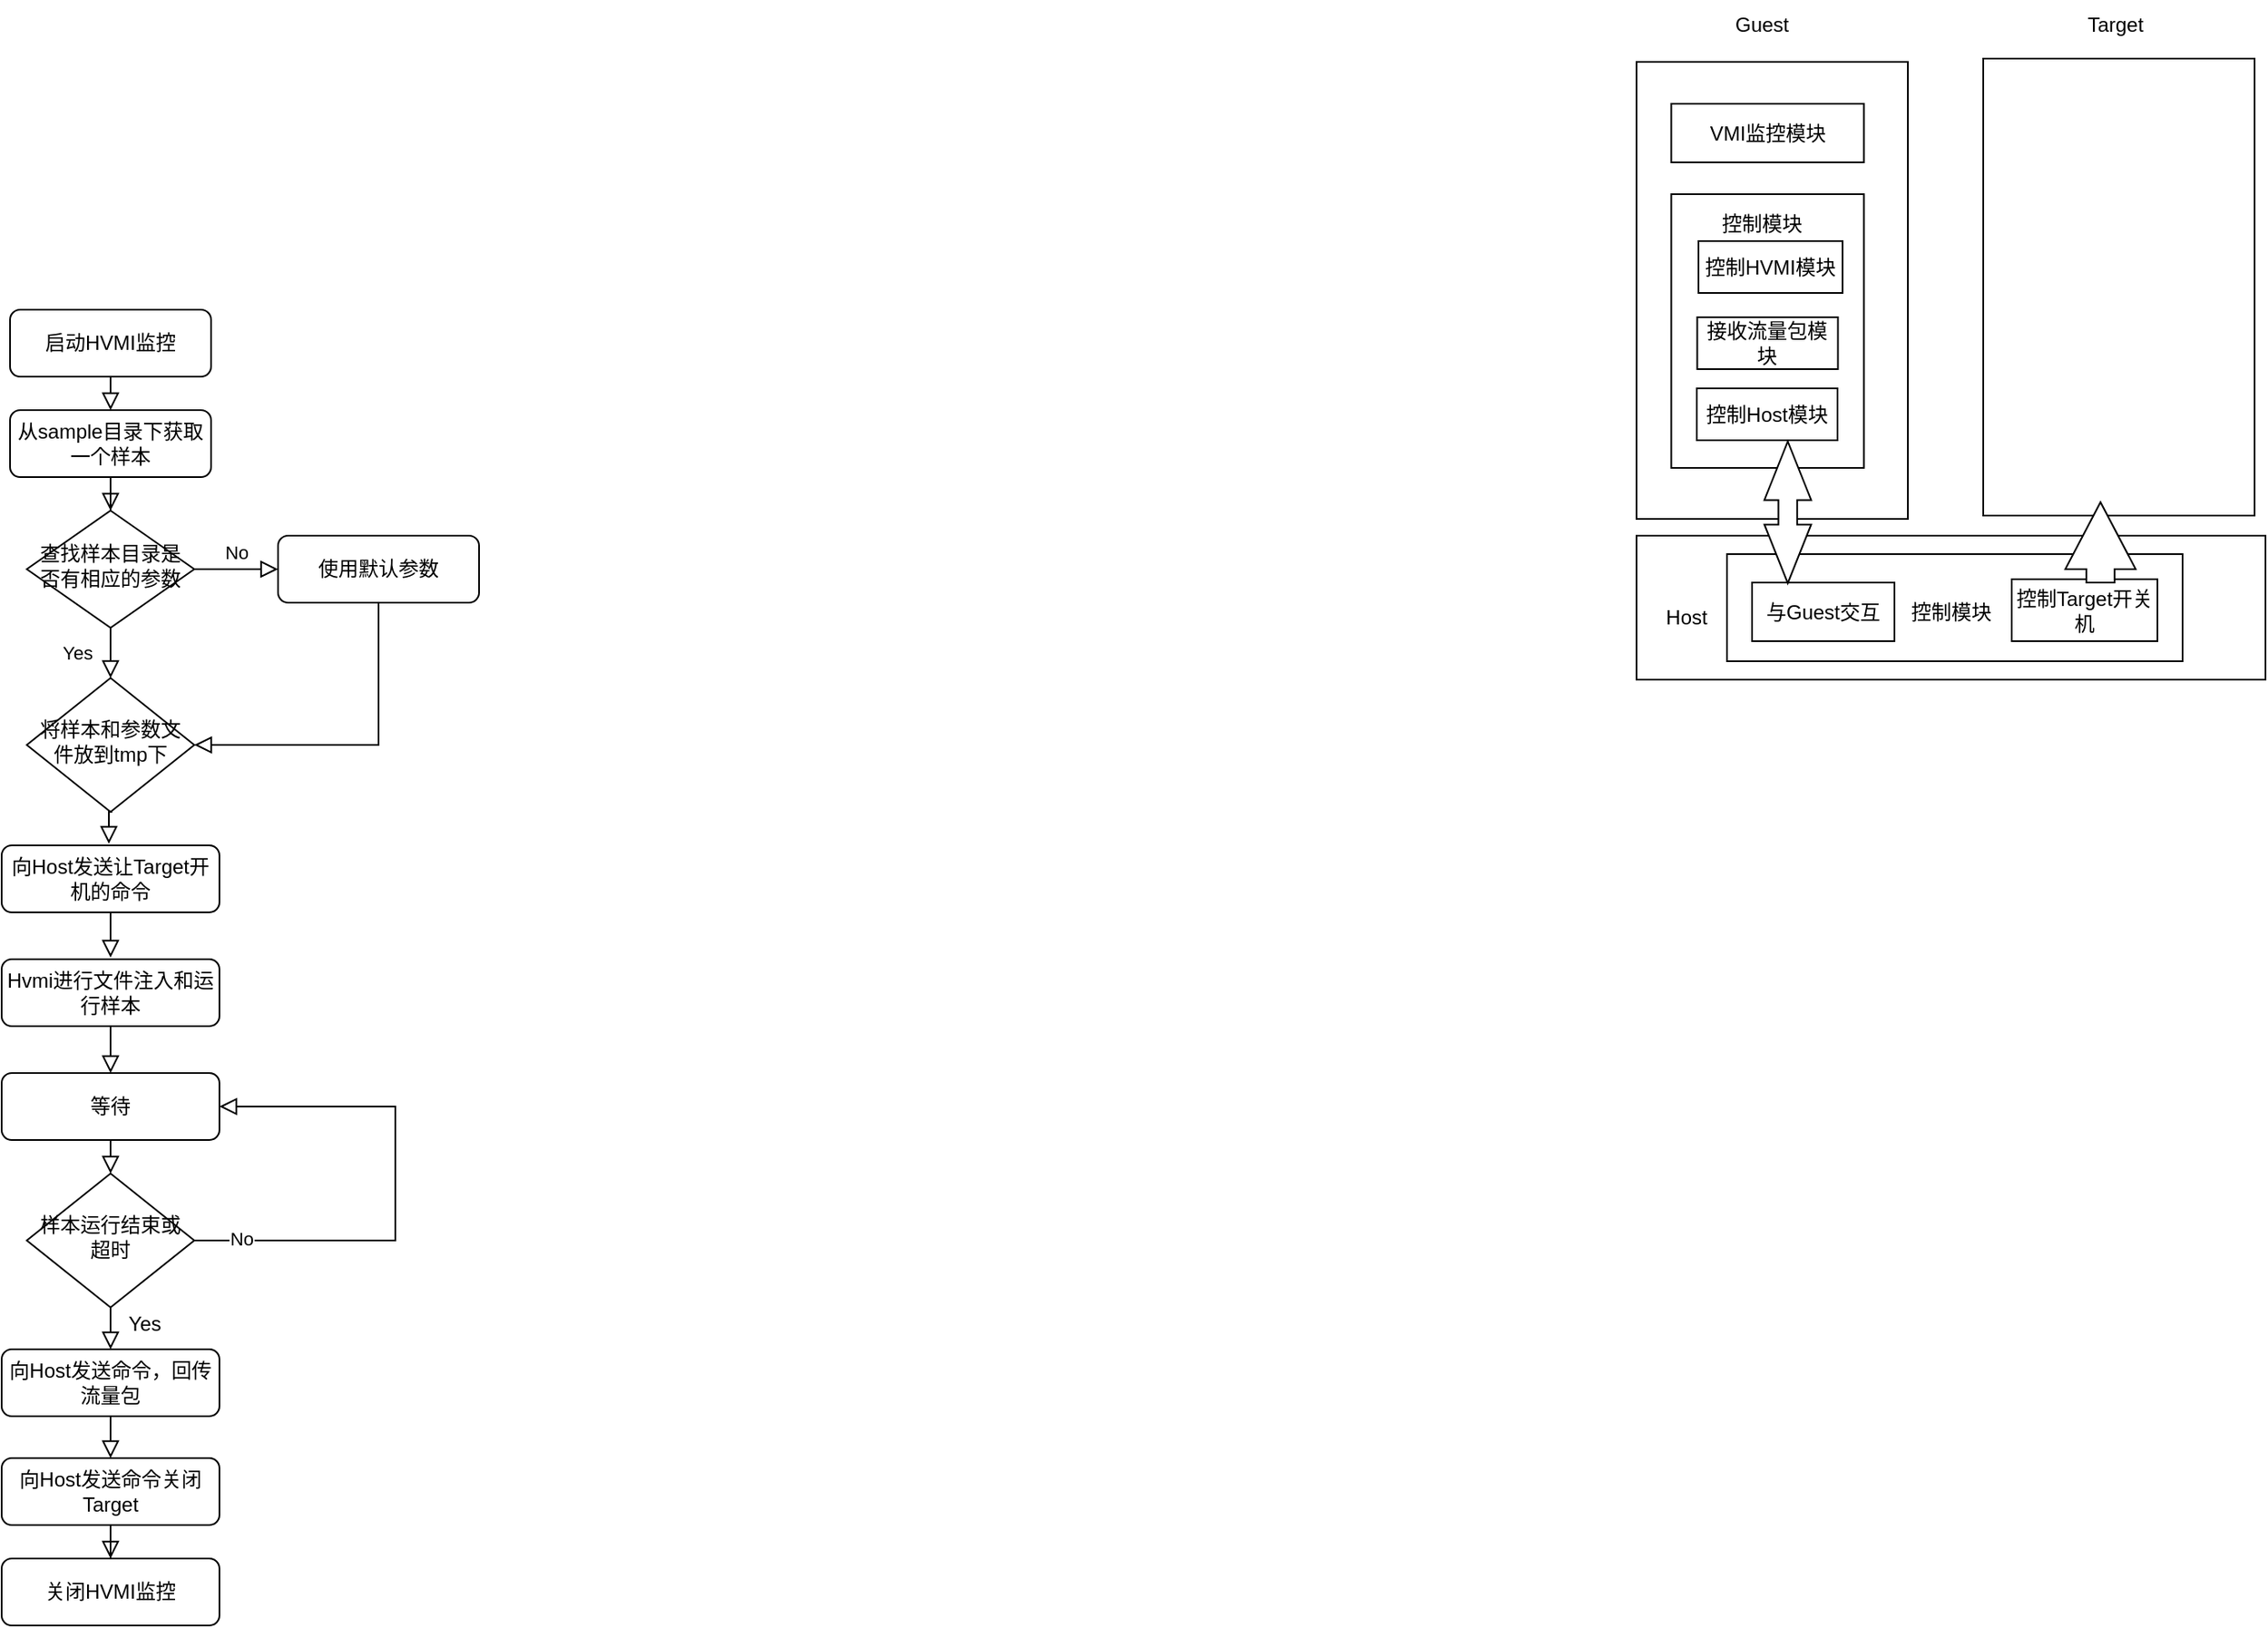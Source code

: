 <mxfile version="20.5.1" type="github" pages="2">
  <diagram id="C5RBs43oDa-KdzZeNtuy" name="Page-1">
    <mxGraphModel dx="441" dy="780" grid="0" gridSize="10" guides="1" tooltips="1" connect="1" arrows="1" fold="1" page="1" pageScale="1" pageWidth="827" pageHeight="1169" math="0" shadow="0">
      <root>
        <mxCell id="WIyWlLk6GJQsqaUBKTNV-0" />
        <mxCell id="WIyWlLk6GJQsqaUBKTNV-1" parent="WIyWlLk6GJQsqaUBKTNV-0" />
        <mxCell id="WIyWlLk6GJQsqaUBKTNV-2" value="" style="rounded=0;html=1;jettySize=auto;orthogonalLoop=1;fontSize=11;endArrow=block;endFill=0;endSize=8;strokeWidth=1;shadow=0;labelBackgroundColor=none;edgeStyle=orthogonalEdgeStyle;exitX=0.5;exitY=1;exitDx=0;exitDy=0;" parent="WIyWlLk6GJQsqaUBKTNV-1" source="L5bjJk7ckYGiC62Blhyu-32" target="WIyWlLk6GJQsqaUBKTNV-6" edge="1">
          <mxGeometry relative="1" as="geometry">
            <mxPoint x="255" y="440" as="sourcePoint" />
          </mxGeometry>
        </mxCell>
        <mxCell id="WIyWlLk6GJQsqaUBKTNV-3" value="启动HVMI监控" style="rounded=1;whiteSpace=wrap;html=1;fontSize=12;glass=0;strokeWidth=1;shadow=0;" parent="WIyWlLk6GJQsqaUBKTNV-1" vertex="1">
          <mxGeometry x="195" y="360" width="120" height="40" as="geometry" />
        </mxCell>
        <mxCell id="WIyWlLk6GJQsqaUBKTNV-4" value="Yes" style="rounded=0;html=1;jettySize=auto;orthogonalLoop=1;fontSize=11;endArrow=block;endFill=0;endSize=8;strokeWidth=1;shadow=0;labelBackgroundColor=none;edgeStyle=orthogonalEdgeStyle;" parent="WIyWlLk6GJQsqaUBKTNV-1" source="WIyWlLk6GJQsqaUBKTNV-6" target="WIyWlLk6GJQsqaUBKTNV-10" edge="1">
          <mxGeometry y="20" relative="1" as="geometry">
            <mxPoint as="offset" />
          </mxGeometry>
        </mxCell>
        <mxCell id="WIyWlLk6GJQsqaUBKTNV-5" value="No" style="edgeStyle=orthogonalEdgeStyle;rounded=0;html=1;jettySize=auto;orthogonalLoop=1;fontSize=11;endArrow=block;endFill=0;endSize=8;strokeWidth=1;shadow=0;labelBackgroundColor=none;" parent="WIyWlLk6GJQsqaUBKTNV-1" source="WIyWlLk6GJQsqaUBKTNV-6" target="WIyWlLk6GJQsqaUBKTNV-7" edge="1">
          <mxGeometry y="10" relative="1" as="geometry">
            <mxPoint as="offset" />
          </mxGeometry>
        </mxCell>
        <mxCell id="WIyWlLk6GJQsqaUBKTNV-6" value="查找样本目录是否有相应的参数" style="rhombus;whiteSpace=wrap;html=1;shadow=0;fontFamily=Helvetica;fontSize=12;align=center;strokeWidth=1;spacing=6;spacingTop=-4;" parent="WIyWlLk6GJQsqaUBKTNV-1" vertex="1">
          <mxGeometry x="205" y="480" width="100" height="70" as="geometry" />
        </mxCell>
        <mxCell id="WIyWlLk6GJQsqaUBKTNV-7" value="使用默认参数" style="rounded=1;whiteSpace=wrap;html=1;fontSize=12;glass=0;strokeWidth=1;shadow=0;" parent="WIyWlLk6GJQsqaUBKTNV-1" vertex="1">
          <mxGeometry x="355" y="495" width="120" height="40" as="geometry" />
        </mxCell>
        <mxCell id="WIyWlLk6GJQsqaUBKTNV-10" value="将样本和参数文件放到tmp下" style="rhombus;whiteSpace=wrap;html=1;shadow=0;fontFamily=Helvetica;fontSize=12;align=center;strokeWidth=1;spacing=6;spacingTop=-4;" parent="WIyWlLk6GJQsqaUBKTNV-1" vertex="1">
          <mxGeometry x="205" y="580" width="100" height="80" as="geometry" />
        </mxCell>
        <mxCell id="WIyWlLk6GJQsqaUBKTNV-11" value="向Host发送让Target开机的命令" style="rounded=1;whiteSpace=wrap;html=1;fontSize=12;glass=0;strokeWidth=1;shadow=0;" parent="WIyWlLk6GJQsqaUBKTNV-1" vertex="1">
          <mxGeometry x="190" y="680" width="130" height="40" as="geometry" />
        </mxCell>
        <mxCell id="L5bjJk7ckYGiC62Blhyu-9" value="" style="rounded=0;html=1;jettySize=auto;orthogonalLoop=1;fontSize=11;endArrow=block;endFill=0;endSize=8;strokeWidth=1;shadow=0;labelBackgroundColor=none;edgeStyle=orthogonalEdgeStyle;exitX=0.5;exitY=1;exitDx=0;exitDy=0;entryX=1;entryY=0.5;entryDx=0;entryDy=0;" parent="WIyWlLk6GJQsqaUBKTNV-1" source="WIyWlLk6GJQsqaUBKTNV-7" target="WIyWlLk6GJQsqaUBKTNV-10" edge="1">
          <mxGeometry relative="1" as="geometry">
            <mxPoint x="265" y="440" as="sourcePoint" />
            <mxPoint x="255" y="570" as="targetPoint" />
            <Array as="points">
              <mxPoint x="415" y="620" />
            </Array>
          </mxGeometry>
        </mxCell>
        <mxCell id="L5bjJk7ckYGiC62Blhyu-11" value="" style="rounded=0;html=1;jettySize=auto;orthogonalLoop=1;fontSize=11;endArrow=block;endFill=0;endSize=8;strokeWidth=1;shadow=0;labelBackgroundColor=none;edgeStyle=orthogonalEdgeStyle;exitX=0.5;exitY=1;exitDx=0;exitDy=0;entryX=0.5;entryY=0;entryDx=0;entryDy=0;" parent="WIyWlLk6GJQsqaUBKTNV-1" source="WIyWlLk6GJQsqaUBKTNV-3" target="L5bjJk7ckYGiC62Blhyu-32" edge="1">
          <mxGeometry relative="1" as="geometry">
            <mxPoint x="265" y="507" as="sourcePoint" />
            <mxPoint x="255" y="417" as="targetPoint" />
          </mxGeometry>
        </mxCell>
        <mxCell id="L5bjJk7ckYGiC62Blhyu-18" value="等待" style="rounded=1;whiteSpace=wrap;html=1;fontSize=12;glass=0;strokeWidth=1;shadow=0;" parent="WIyWlLk6GJQsqaUBKTNV-1" vertex="1">
          <mxGeometry x="190" y="816" width="130" height="40" as="geometry" />
        </mxCell>
        <mxCell id="L5bjJk7ckYGiC62Blhyu-19" value="样本运行结束或超时" style="rhombus;whiteSpace=wrap;html=1;shadow=0;fontFamily=Helvetica;fontSize=12;align=center;strokeWidth=1;spacing=6;spacingTop=-4;" parent="WIyWlLk6GJQsqaUBKTNV-1" vertex="1">
          <mxGeometry x="205" y="876" width="100" height="80" as="geometry" />
        </mxCell>
        <mxCell id="L5bjJk7ckYGiC62Blhyu-23" value="" style="rounded=0;html=1;jettySize=auto;orthogonalLoop=1;fontSize=11;endArrow=block;endFill=0;endSize=8;strokeWidth=1;shadow=0;labelBackgroundColor=none;edgeStyle=orthogonalEdgeStyle;entryX=0.5;entryY=0;entryDx=0;entryDy=0;" parent="WIyWlLk6GJQsqaUBKTNV-1" target="L5bjJk7ckYGiC62Blhyu-19" edge="1">
          <mxGeometry relative="1" as="geometry">
            <mxPoint x="255" y="856" as="sourcePoint" />
            <mxPoint x="265" y="826" as="targetPoint" />
          </mxGeometry>
        </mxCell>
        <mxCell id="L5bjJk7ckYGiC62Blhyu-24" value="向Host发送命令，回传流量包" style="rounded=1;whiteSpace=wrap;html=1;fontSize=12;glass=0;strokeWidth=1;shadow=0;" parent="WIyWlLk6GJQsqaUBKTNV-1" vertex="1">
          <mxGeometry x="190" y="981" width="130" height="40" as="geometry" />
        </mxCell>
        <mxCell id="L5bjJk7ckYGiC62Blhyu-26" value="" style="rounded=0;html=1;jettySize=auto;orthogonalLoop=1;fontSize=11;endArrow=block;endFill=0;endSize=8;strokeWidth=1;shadow=0;labelBackgroundColor=none;edgeStyle=orthogonalEdgeStyle;entryX=0.5;entryY=0;entryDx=0;entryDy=0;exitX=0.5;exitY=1;exitDx=0;exitDy=0;" parent="WIyWlLk6GJQsqaUBKTNV-1" source="L5bjJk7ckYGiC62Blhyu-19" target="L5bjJk7ckYGiC62Blhyu-24" edge="1">
          <mxGeometry relative="1" as="geometry">
            <mxPoint x="255" y="976" as="sourcePoint" />
            <mxPoint x="265" y="906" as="targetPoint" />
          </mxGeometry>
        </mxCell>
        <mxCell id="L5bjJk7ckYGiC62Blhyu-27" value="Yes" style="text;html=1;align=center;verticalAlign=middle;resizable=0;points=[];autosize=1;strokeColor=none;fillColor=none;" parent="WIyWlLk6GJQsqaUBKTNV-1" vertex="1">
          <mxGeometry x="255" y="951" width="40" height="30" as="geometry" />
        </mxCell>
        <mxCell id="L5bjJk7ckYGiC62Blhyu-28" value="" style="rounded=0;html=1;jettySize=auto;orthogonalLoop=1;fontSize=11;endArrow=block;endFill=0;endSize=8;strokeWidth=1;shadow=0;labelBackgroundColor=none;edgeStyle=orthogonalEdgeStyle;exitX=1;exitY=0.5;exitDx=0;exitDy=0;entryX=1;entryY=0.5;entryDx=0;entryDy=0;" parent="WIyWlLk6GJQsqaUBKTNV-1" source="L5bjJk7ckYGiC62Blhyu-19" target="L5bjJk7ckYGiC62Blhyu-18" edge="1">
          <mxGeometry relative="1" as="geometry">
            <mxPoint x="425" y="561" as="sourcePoint" />
            <mxPoint x="315" y="666" as="targetPoint" />
            <Array as="points">
              <mxPoint x="425" y="916" />
              <mxPoint x="425" y="836" />
            </Array>
          </mxGeometry>
        </mxCell>
        <mxCell id="L5bjJk7ckYGiC62Blhyu-29" value="No" style="edgeLabel;html=1;align=center;verticalAlign=middle;resizable=0;points=[];" parent="L5bjJk7ckYGiC62Blhyu-28" vertex="1" connectable="0">
          <mxGeometry x="-0.82" y="1" relative="1" as="geometry">
            <mxPoint as="offset" />
          </mxGeometry>
        </mxCell>
        <mxCell id="L5bjJk7ckYGiC62Blhyu-32" value="从sample目录下获取一个样本" style="rounded=1;whiteSpace=wrap;html=1;fontSize=12;glass=0;strokeWidth=1;shadow=0;" parent="WIyWlLk6GJQsqaUBKTNV-1" vertex="1">
          <mxGeometry x="195" y="420" width="120" height="40" as="geometry" />
        </mxCell>
        <mxCell id="L5bjJk7ckYGiC62Blhyu-34" value="向Host发送命令关闭Target" style="rounded=1;whiteSpace=wrap;html=1;fontSize=12;glass=0;strokeWidth=1;shadow=0;" parent="WIyWlLk6GJQsqaUBKTNV-1" vertex="1">
          <mxGeometry x="190" y="1046" width="130" height="40" as="geometry" />
        </mxCell>
        <mxCell id="L5bjJk7ckYGiC62Blhyu-37" value="" style="rounded=0;html=1;jettySize=auto;orthogonalLoop=1;fontSize=11;endArrow=block;endFill=0;endSize=8;strokeWidth=1;shadow=0;labelBackgroundColor=none;edgeStyle=orthogonalEdgeStyle;entryX=0.5;entryY=0;entryDx=0;entryDy=0;exitX=0.5;exitY=1;exitDx=0;exitDy=0;" parent="WIyWlLk6GJQsqaUBKTNV-1" source="L5bjJk7ckYGiC62Blhyu-24" target="L5bjJk7ckYGiC62Blhyu-34" edge="1">
          <mxGeometry relative="1" as="geometry">
            <mxPoint x="255" y="1026" as="sourcePoint" />
            <mxPoint x="265" y="886" as="targetPoint" />
          </mxGeometry>
        </mxCell>
        <mxCell id="L5bjJk7ckYGiC62Blhyu-38" value="关闭HVMI监控" style="rounded=1;whiteSpace=wrap;html=1;fontSize=12;glass=0;strokeWidth=1;shadow=0;" parent="WIyWlLk6GJQsqaUBKTNV-1" vertex="1">
          <mxGeometry x="190" y="1106" width="130" height="40" as="geometry" />
        </mxCell>
        <mxCell id="L5bjJk7ckYGiC62Blhyu-39" value="" style="rounded=0;html=1;jettySize=auto;orthogonalLoop=1;fontSize=11;endArrow=block;endFill=0;endSize=8;strokeWidth=1;shadow=0;labelBackgroundColor=none;edgeStyle=orthogonalEdgeStyle;exitX=0.5;exitY=1;exitDx=0;exitDy=0;" parent="WIyWlLk6GJQsqaUBKTNV-1" source="L5bjJk7ckYGiC62Blhyu-34" target="L5bjJk7ckYGiC62Blhyu-38" edge="1">
          <mxGeometry relative="1" as="geometry">
            <mxPoint x="265" y="1031" as="sourcePoint" />
            <mxPoint x="265" y="1056" as="targetPoint" />
          </mxGeometry>
        </mxCell>
        <mxCell id="2C7Q1RRgd2hbF5ToqMca-0" value="" style="rounded=0;whiteSpace=wrap;html=1;" parent="WIyWlLk6GJQsqaUBKTNV-1" vertex="1">
          <mxGeometry x="1166" y="212" width="162" height="273" as="geometry" />
        </mxCell>
        <mxCell id="2C7Q1RRgd2hbF5ToqMca-1" value="" style="rounded=0;whiteSpace=wrap;html=1;" parent="WIyWlLk6GJQsqaUBKTNV-1" vertex="1">
          <mxGeometry x="1373" y="210" width="162" height="273" as="geometry" />
        </mxCell>
        <mxCell id="2C7Q1RRgd2hbF5ToqMca-2" value="VMI监控模块" style="rounded=0;whiteSpace=wrap;html=1;" parent="WIyWlLk6GJQsqaUBKTNV-1" vertex="1">
          <mxGeometry x="1186.75" y="237" width="115" height="35" as="geometry" />
        </mxCell>
        <mxCell id="2C7Q1RRgd2hbF5ToqMca-3" value="" style="rounded=0;whiteSpace=wrap;html=1;" parent="WIyWlLk6GJQsqaUBKTNV-1" vertex="1">
          <mxGeometry x="1186.75" y="291" width="115" height="163.5" as="geometry" />
        </mxCell>
        <mxCell id="2C7Q1RRgd2hbF5ToqMca-9" value="" style="rounded=0;whiteSpace=wrap;html=1;" parent="WIyWlLk6GJQsqaUBKTNV-1" vertex="1">
          <mxGeometry x="1166" y="495" width="375.5" height="86" as="geometry" />
        </mxCell>
        <mxCell id="2C7Q1RRgd2hbF5ToqMca-12" value="Host" style="text;html=1;strokeColor=none;fillColor=none;align=center;verticalAlign=middle;whiteSpace=wrap;rounded=0;" parent="WIyWlLk6GJQsqaUBKTNV-1" vertex="1">
          <mxGeometry x="1166" y="529" width="60" height="30" as="geometry" />
        </mxCell>
        <mxCell id="2C7Q1RRgd2hbF5ToqMca-13" value="Guest" style="text;html=1;strokeColor=none;fillColor=none;align=center;verticalAlign=middle;whiteSpace=wrap;rounded=0;" parent="WIyWlLk6GJQsqaUBKTNV-1" vertex="1">
          <mxGeometry x="1211" y="175" width="60" height="30" as="geometry" />
        </mxCell>
        <mxCell id="2C7Q1RRgd2hbF5ToqMca-14" value="Target" style="text;html=1;strokeColor=none;fillColor=none;align=center;verticalAlign=middle;whiteSpace=wrap;rounded=0;" parent="WIyWlLk6GJQsqaUBKTNV-1" vertex="1">
          <mxGeometry x="1422" y="175" width="60" height="30" as="geometry" />
        </mxCell>
        <mxCell id="2C7Q1RRgd2hbF5ToqMca-22" value="控制模块" style="text;html=1;strokeColor=none;fillColor=none;align=center;verticalAlign=middle;whiteSpace=wrap;rounded=0;" parent="WIyWlLk6GJQsqaUBKTNV-1" vertex="1">
          <mxGeometry x="1211" y="294" width="60" height="30" as="geometry" />
        </mxCell>
        <mxCell id="2C7Q1RRgd2hbF5ToqMca-23" value="控制Host模块" style="rounded=0;whiteSpace=wrap;html=1;" parent="WIyWlLk6GJQsqaUBKTNV-1" vertex="1">
          <mxGeometry x="1202" y="407" width="84" height="31" as="geometry" />
        </mxCell>
        <mxCell id="2C7Q1RRgd2hbF5ToqMca-27" value="接收流量包模块" style="rounded=0;whiteSpace=wrap;html=1;" parent="WIyWlLk6GJQsqaUBKTNV-1" vertex="1">
          <mxGeometry x="1202.25" y="364.5" width="84" height="31" as="geometry" />
        </mxCell>
        <mxCell id="TMDhEuVxAZm5kdIAnyZ5-3" value="" style="rounded=0;html=1;jettySize=auto;orthogonalLoop=1;fontSize=11;endArrow=block;endFill=0;endSize=8;strokeWidth=1;shadow=0;labelBackgroundColor=none;edgeStyle=orthogonalEdgeStyle;entryX=0.5;entryY=0;entryDx=0;entryDy=0;" edge="1" parent="WIyWlLk6GJQsqaUBKTNV-1">
          <mxGeometry relative="1" as="geometry">
            <mxPoint x="256" y="660" as="sourcePoint" />
            <mxPoint x="254" y="679" as="targetPoint" />
            <Array as="points">
              <mxPoint x="254" y="660" />
            </Array>
          </mxGeometry>
        </mxCell>
        <mxCell id="TMDhEuVxAZm5kdIAnyZ5-6" value="Hvmi进行文件注入和运行样本" style="rounded=1;whiteSpace=wrap;html=1;fontSize=12;glass=0;strokeWidth=1;shadow=0;" vertex="1" parent="WIyWlLk6GJQsqaUBKTNV-1">
          <mxGeometry x="190" y="748" width="130" height="40" as="geometry" />
        </mxCell>
        <mxCell id="TMDhEuVxAZm5kdIAnyZ5-8" value="" style="rounded=0;html=1;jettySize=auto;orthogonalLoop=1;fontSize=11;endArrow=block;endFill=0;endSize=8;strokeWidth=1;shadow=0;labelBackgroundColor=none;edgeStyle=orthogonalEdgeStyle;exitX=0.5;exitY=1;exitDx=0;exitDy=0;" edge="1" parent="WIyWlLk6GJQsqaUBKTNV-1" source="TMDhEuVxAZm5kdIAnyZ5-6">
          <mxGeometry relative="1" as="geometry">
            <mxPoint x="265" y="1031" as="sourcePoint" />
            <mxPoint x="255" y="816" as="targetPoint" />
          </mxGeometry>
        </mxCell>
        <mxCell id="TMDhEuVxAZm5kdIAnyZ5-9" value="" style="rounded=0;html=1;jettySize=auto;orthogonalLoop=1;fontSize=11;endArrow=block;endFill=0;endSize=8;strokeWidth=1;shadow=0;labelBackgroundColor=none;edgeStyle=orthogonalEdgeStyle;exitX=0.5;exitY=1;exitDx=0;exitDy=0;" edge="1" parent="WIyWlLk6GJQsqaUBKTNV-1" source="WIyWlLk6GJQsqaUBKTNV-11">
          <mxGeometry relative="1" as="geometry">
            <mxPoint x="265" y="798" as="sourcePoint" />
            <mxPoint x="255" y="747" as="targetPoint" />
          </mxGeometry>
        </mxCell>
        <mxCell id="TMDhEuVxAZm5kdIAnyZ5-11" value="" style="rounded=0;whiteSpace=wrap;html=1;" vertex="1" parent="WIyWlLk6GJQsqaUBKTNV-1">
          <mxGeometry x="1220" y="506" width="272" height="64" as="geometry" />
        </mxCell>
        <mxCell id="TMDhEuVxAZm5kdIAnyZ5-12" value="控制HVMI模块" style="rounded=0;whiteSpace=wrap;html=1;" vertex="1" parent="WIyWlLk6GJQsqaUBKTNV-1">
          <mxGeometry x="1203" y="319" width="86" height="31" as="geometry" />
        </mxCell>
        <mxCell id="TMDhEuVxAZm5kdIAnyZ5-14" value="与Guest交互" style="rounded=0;whiteSpace=wrap;html=1;" vertex="1" parent="WIyWlLk6GJQsqaUBKTNV-1">
          <mxGeometry x="1235" y="523" width="85" height="35" as="geometry" />
        </mxCell>
        <mxCell id="TMDhEuVxAZm5kdIAnyZ5-15" value="控制Target开关机" style="rounded=0;whiteSpace=wrap;html=1;" vertex="1" parent="WIyWlLk6GJQsqaUBKTNV-1">
          <mxGeometry x="1390" y="521" width="87" height="37" as="geometry" />
        </mxCell>
        <mxCell id="TMDhEuVxAZm5kdIAnyZ5-16" value="" style="html=1;shadow=0;dashed=0;align=center;verticalAlign=middle;shape=mxgraph.arrows2.twoWayArrow;dy=0.6;dx=35;rotation=90;" vertex="1" parent="WIyWlLk6GJQsqaUBKTNV-1">
          <mxGeometry x="1214" y="467.07" width="84.62" height="27.93" as="geometry" />
        </mxCell>
        <mxCell id="TMDhEuVxAZm5kdIAnyZ5-18" value="" style="html=1;shadow=0;dashed=0;align=center;verticalAlign=middle;shape=mxgraph.arrows2.arrow;dy=0.6;dx=40;direction=north;notch=0;" vertex="1" parent="WIyWlLk6GJQsqaUBKTNV-1">
          <mxGeometry x="1422" y="475" width="42" height="48" as="geometry" />
        </mxCell>
        <mxCell id="TMDhEuVxAZm5kdIAnyZ5-19" value="控制模块" style="text;html=1;strokeColor=none;fillColor=none;align=center;verticalAlign=middle;whiteSpace=wrap;rounded=0;" vertex="1" parent="WIyWlLk6GJQsqaUBKTNV-1">
          <mxGeometry x="1323.75" y="525.5" width="60" height="30" as="geometry" />
        </mxCell>
      </root>
    </mxGraphModel>
  </diagram>
  <diagram id="dv8fNbfLvrGS_oDKJWrS" name="第 2 页">
    <mxGraphModel dx="1209" dy="578" grid="1" gridSize="10" guides="1" tooltips="1" connect="1" arrows="1" fold="1" page="1" pageScale="1" pageWidth="827" pageHeight="1169" math="0" shadow="0">
      <root>
        <mxCell id="0" />
        <mxCell id="1" parent="0" />
      </root>
    </mxGraphModel>
  </diagram>
</mxfile>

